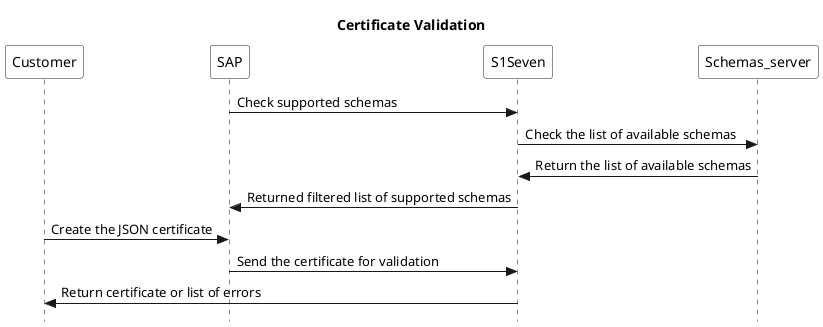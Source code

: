 @startuml
title Certificate Validation
skinparam style strictuml 
participant Customer #FFFFFF
participant SAP #FFFFFF
participant S1Seven #FFFFFF
participant Schemas_server #FFFFFF
SAP -> S1Seven: Check supported schemas
S1Seven -> Schemas_server: Check the list of available schemas
Schemas_server -> S1Seven: Return the list of available schemas
S1Seven -> SAP: Returned filtered list of supported schemas
Customer -> SAP: Create the JSON certificate
SAP -> S1Seven: Send the certificate for validation
S1Seven -> Customer: Return certificate or list of errors
@enduml
